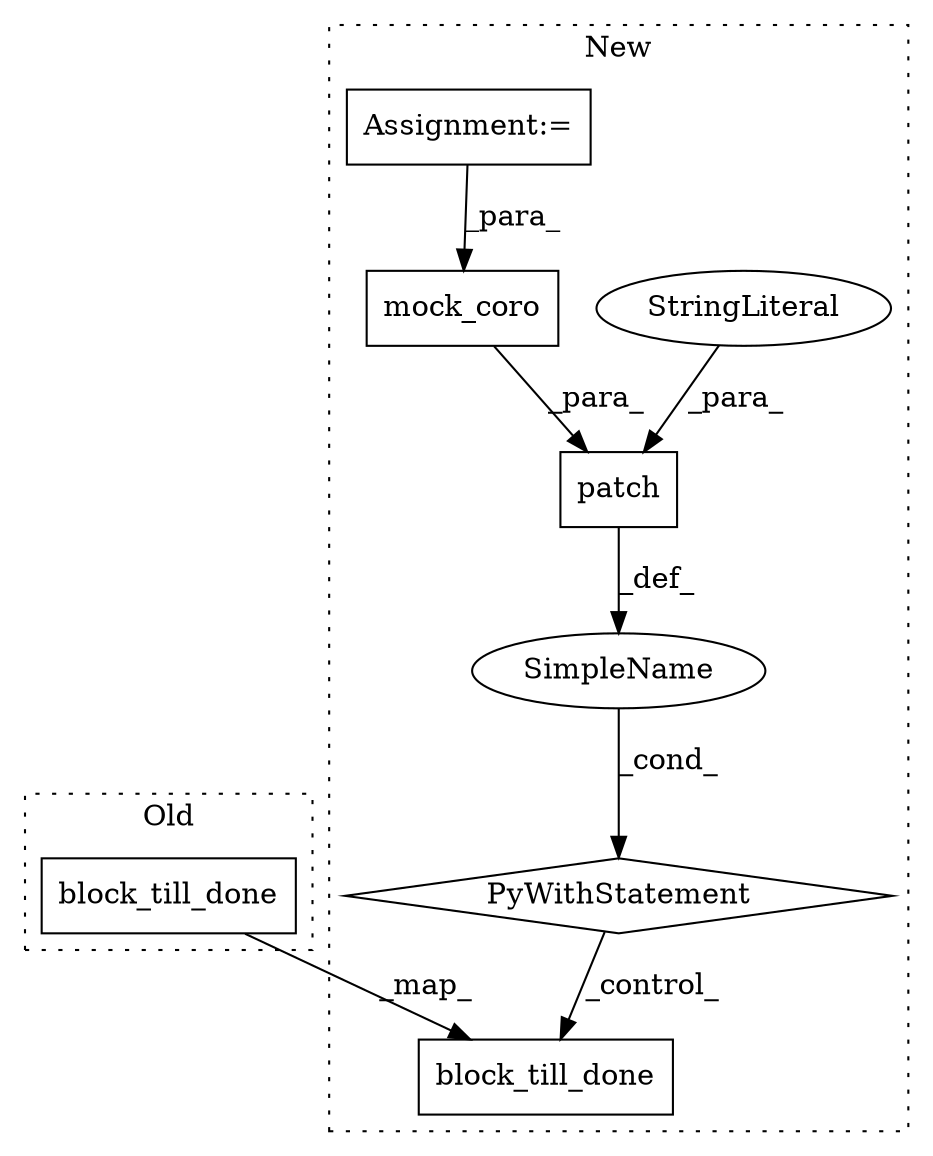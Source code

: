 digraph G {
subgraph cluster0 {
1 [label="block_till_done" a="32" s="5642" l="17" shape="box"];
label = "Old";
style="dotted";
}
subgraph cluster1 {
2 [label="block_till_done" a="32" s="5701" l="17" shape="box"];
3 [label="SimpleName" a="42" s="" l="" shape="ellipse"];
4 [label="PyWithStatement" a="104" s="5463,5586" l="10,2" shape="diamond"];
5 [label="patch" a="32" s="5473,5585" l="6,1" shape="box"];
6 [label="StringLiteral" a="45" s="5479" l="49" shape="ellipse"];
7 [label="Assignment:=" a="7" s="5363" l="6" shape="box"];
8 [label="mock_coro" a="32" s="5529,5584" l="10,1" shape="box"];
label = "New";
style="dotted";
}
1 -> 2 [label="_map_"];
3 -> 4 [label="_cond_"];
4 -> 2 [label="_control_"];
5 -> 3 [label="_def_"];
6 -> 5 [label="_para_"];
7 -> 8 [label="_para_"];
8 -> 5 [label="_para_"];
}